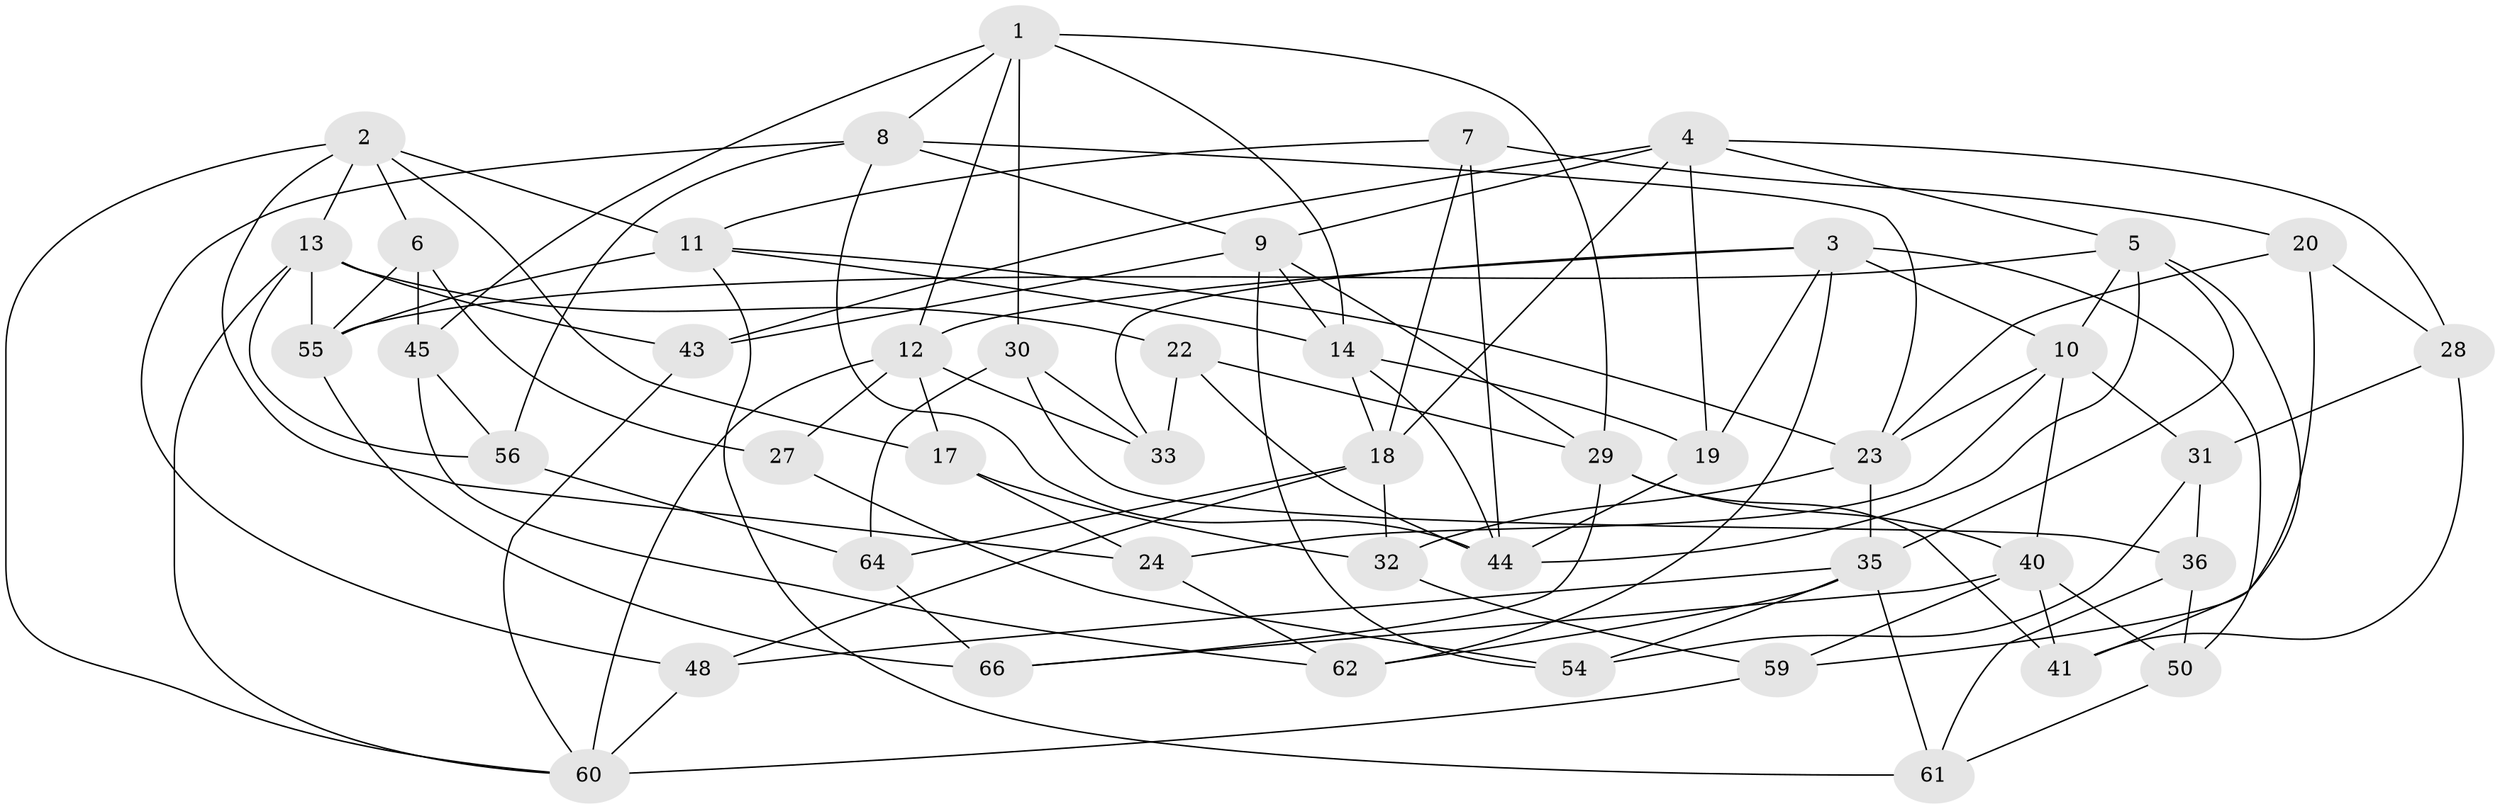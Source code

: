 // original degree distribution, {4: 1.0}
// Generated by graph-tools (version 1.1) at 2025/11/02/27/25 16:11:45]
// undirected, 46 vertices, 111 edges
graph export_dot {
graph [start="1"]
  node [color=gray90,style=filled];
  1 [super="+26"];
  2 [super="+49"];
  3 [super="+16"];
  4 [super="+34"];
  5 [super="+39"];
  6 [super="+38"];
  7;
  8 [super="+52"];
  9 [super="+53"];
  10 [super="+65"];
  11 [super="+37"];
  12 [super="+42"];
  13 [super="+21"];
  14 [super="+15"];
  17;
  18 [super="+25"];
  19;
  20;
  22;
  23 [super="+46"];
  24;
  27;
  28;
  29 [super="+47"];
  30;
  31;
  32;
  33;
  35 [super="+58"];
  36;
  40 [super="+51"];
  41;
  43;
  44 [super="+57"];
  45;
  48;
  50;
  54;
  55 [super="+67"];
  56;
  59;
  60 [super="+63"];
  61;
  62;
  64;
  66;
  1 -- 45;
  1 -- 30;
  1 -- 29;
  1 -- 14;
  1 -- 8;
  1 -- 12;
  2 -- 17;
  2 -- 6;
  2 -- 24;
  2 -- 11;
  2 -- 13;
  2 -- 60;
  3 -- 50;
  3 -- 19;
  3 -- 10;
  3 -- 33;
  3 -- 12;
  3 -- 62;
  4 -- 9;
  4 -- 28;
  4 -- 43;
  4 -- 19;
  4 -- 18;
  4 -- 5;
  5 -- 55;
  5 -- 59;
  5 -- 44;
  5 -- 35;
  5 -- 10;
  6 -- 45;
  6 -- 27 [weight=2];
  6 -- 55 [weight=2];
  7 -- 18;
  7 -- 20;
  7 -- 11;
  7 -- 44;
  8 -- 48;
  8 -- 9;
  8 -- 56;
  8 -- 44;
  8 -- 23;
  9 -- 54;
  9 -- 43;
  9 -- 29;
  9 -- 14;
  10 -- 24;
  10 -- 40;
  10 -- 31;
  10 -- 23;
  11 -- 61;
  11 -- 14;
  11 -- 55;
  11 -- 23;
  12 -- 60;
  12 -- 33;
  12 -- 27;
  12 -- 17;
  13 -- 22;
  13 -- 60;
  13 -- 56;
  13 -- 43;
  13 -- 55;
  14 -- 19;
  14 -- 18;
  14 -- 44;
  17 -- 32;
  17 -- 24;
  18 -- 32;
  18 -- 48;
  18 -- 64;
  19 -- 44;
  20 -- 28;
  20 -- 41;
  20 -- 23;
  22 -- 33;
  22 -- 44;
  22 -- 29;
  23 -- 35;
  23 -- 32;
  24 -- 62;
  27 -- 54;
  28 -- 41;
  28 -- 31;
  29 -- 41;
  29 -- 66;
  29 -- 40;
  30 -- 33;
  30 -- 64;
  30 -- 36;
  31 -- 54;
  31 -- 36;
  32 -- 59;
  35 -- 54;
  35 -- 48;
  35 -- 61;
  35 -- 62;
  36 -- 61;
  36 -- 50;
  40 -- 41;
  40 -- 59;
  40 -- 50;
  40 -- 66;
  43 -- 60;
  45 -- 62;
  45 -- 56;
  48 -- 60;
  50 -- 61;
  55 -- 66;
  56 -- 64;
  59 -- 60;
  64 -- 66;
}
